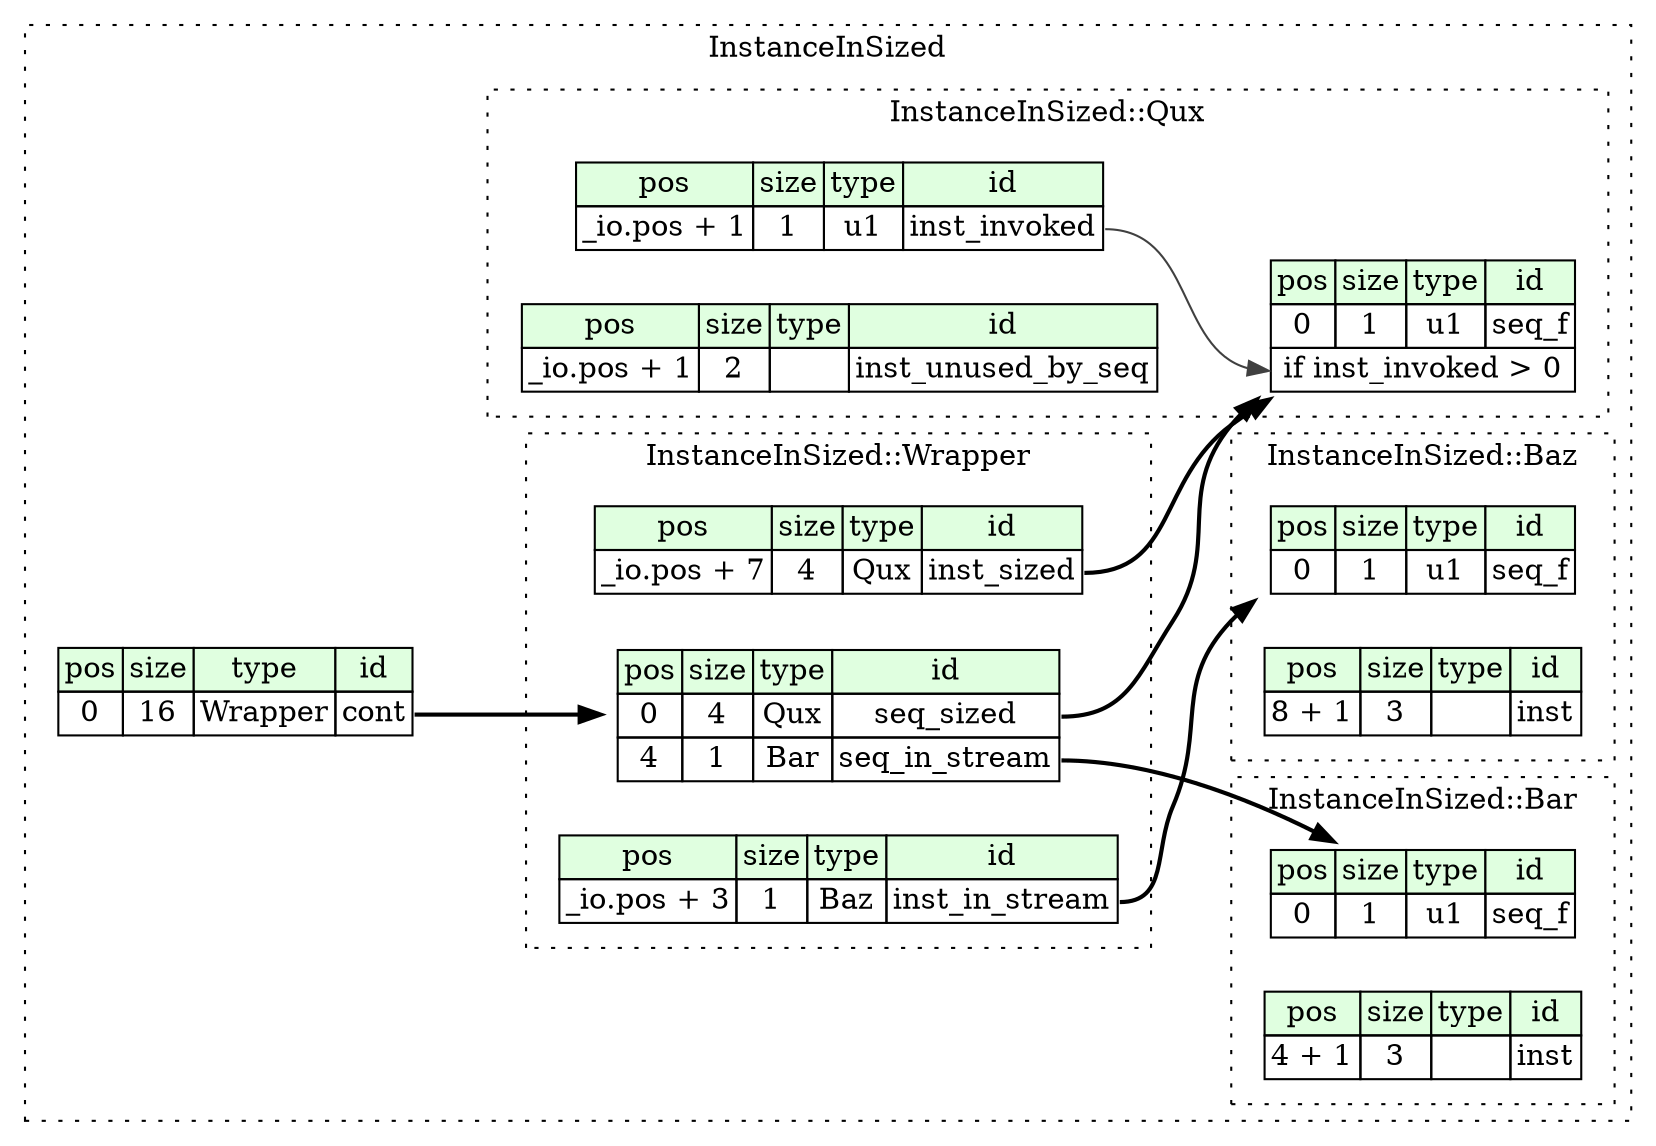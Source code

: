 digraph {
	rankdir=LR;
	node [shape=plaintext];
	subgraph cluster__instance_in_sized {
		label="InstanceInSized";
		graph[style=dotted];

		instance_in_sized__seq [label=<<TABLE BORDER="0" CELLBORDER="1" CELLSPACING="0">
			<TR><TD BGCOLOR="#E0FFE0">pos</TD><TD BGCOLOR="#E0FFE0">size</TD><TD BGCOLOR="#E0FFE0">type</TD><TD BGCOLOR="#E0FFE0">id</TD></TR>
			<TR><TD PORT="cont_pos">0</TD><TD PORT="cont_size">16</TD><TD>Wrapper</TD><TD PORT="cont_type">cont</TD></TR>
		</TABLE>>];
		subgraph cluster__bar {
			label="InstanceInSized::Bar";
			graph[style=dotted];

			bar__seq [label=<<TABLE BORDER="0" CELLBORDER="1" CELLSPACING="0">
				<TR><TD BGCOLOR="#E0FFE0">pos</TD><TD BGCOLOR="#E0FFE0">size</TD><TD BGCOLOR="#E0FFE0">type</TD><TD BGCOLOR="#E0FFE0">id</TD></TR>
				<TR><TD PORT="seq_f_pos">0</TD><TD PORT="seq_f_size">1</TD><TD>u1</TD><TD PORT="seq_f_type">seq_f</TD></TR>
			</TABLE>>];
			bar__inst__inst [label=<<TABLE BORDER="0" CELLBORDER="1" CELLSPACING="0">
				<TR><TD BGCOLOR="#E0FFE0">pos</TD><TD BGCOLOR="#E0FFE0">size</TD><TD BGCOLOR="#E0FFE0">type</TD><TD BGCOLOR="#E0FFE0">id</TD></TR>
				<TR><TD PORT="inst_pos">4 + 1</TD><TD PORT="inst_size">3</TD><TD></TD><TD PORT="inst_type">inst</TD></TR>
			</TABLE>>];
		}
		subgraph cluster__baz {
			label="InstanceInSized::Baz";
			graph[style=dotted];

			baz__seq [label=<<TABLE BORDER="0" CELLBORDER="1" CELLSPACING="0">
				<TR><TD BGCOLOR="#E0FFE0">pos</TD><TD BGCOLOR="#E0FFE0">size</TD><TD BGCOLOR="#E0FFE0">type</TD><TD BGCOLOR="#E0FFE0">id</TD></TR>
				<TR><TD PORT="seq_f_pos">0</TD><TD PORT="seq_f_size">1</TD><TD>u1</TD><TD PORT="seq_f_type">seq_f</TD></TR>
			</TABLE>>];
			baz__inst__inst [label=<<TABLE BORDER="0" CELLBORDER="1" CELLSPACING="0">
				<TR><TD BGCOLOR="#E0FFE0">pos</TD><TD BGCOLOR="#E0FFE0">size</TD><TD BGCOLOR="#E0FFE0">type</TD><TD BGCOLOR="#E0FFE0">id</TD></TR>
				<TR><TD PORT="inst_pos">8 + 1</TD><TD PORT="inst_size">3</TD><TD></TD><TD PORT="inst_type">inst</TD></TR>
			</TABLE>>];
		}
		subgraph cluster__qux {
			label="InstanceInSized::Qux";
			graph[style=dotted];

			qux__seq [label=<<TABLE BORDER="0" CELLBORDER="1" CELLSPACING="0">
				<TR><TD BGCOLOR="#E0FFE0">pos</TD><TD BGCOLOR="#E0FFE0">size</TD><TD BGCOLOR="#E0FFE0">type</TD><TD BGCOLOR="#E0FFE0">id</TD></TR>
				<TR><TD PORT="seq_f_pos">0</TD><TD PORT="seq_f_size">1</TD><TD>u1</TD><TD PORT="seq_f_type">seq_f</TD></TR>
				<TR><TD COLSPAN="4" PORT="seq_f__if">if inst_invoked &gt; 0</TD></TR>
			</TABLE>>];
			qux__inst__inst_invoked [label=<<TABLE BORDER="0" CELLBORDER="1" CELLSPACING="0">
				<TR><TD BGCOLOR="#E0FFE0">pos</TD><TD BGCOLOR="#E0FFE0">size</TD><TD BGCOLOR="#E0FFE0">type</TD><TD BGCOLOR="#E0FFE0">id</TD></TR>
				<TR><TD PORT="inst_invoked_pos">_io.pos + 1</TD><TD PORT="inst_invoked_size">1</TD><TD>u1</TD><TD PORT="inst_invoked_type">inst_invoked</TD></TR>
			</TABLE>>];
			qux__inst__inst_unused_by_seq [label=<<TABLE BORDER="0" CELLBORDER="1" CELLSPACING="0">
				<TR><TD BGCOLOR="#E0FFE0">pos</TD><TD BGCOLOR="#E0FFE0">size</TD><TD BGCOLOR="#E0FFE0">type</TD><TD BGCOLOR="#E0FFE0">id</TD></TR>
				<TR><TD PORT="inst_unused_by_seq_pos">_io.pos + 1</TD><TD PORT="inst_unused_by_seq_size">2</TD><TD></TD><TD PORT="inst_unused_by_seq_type">inst_unused_by_seq</TD></TR>
			</TABLE>>];
		}
		subgraph cluster__wrapper {
			label="InstanceInSized::Wrapper";
			graph[style=dotted];

			wrapper__seq [label=<<TABLE BORDER="0" CELLBORDER="1" CELLSPACING="0">
				<TR><TD BGCOLOR="#E0FFE0">pos</TD><TD BGCOLOR="#E0FFE0">size</TD><TD BGCOLOR="#E0FFE0">type</TD><TD BGCOLOR="#E0FFE0">id</TD></TR>
				<TR><TD PORT="seq_sized_pos">0</TD><TD PORT="seq_sized_size">4</TD><TD>Qux</TD><TD PORT="seq_sized_type">seq_sized</TD></TR>
				<TR><TD PORT="seq_in_stream_pos">4</TD><TD PORT="seq_in_stream_size">1</TD><TD>Bar</TD><TD PORT="seq_in_stream_type">seq_in_stream</TD></TR>
			</TABLE>>];
			wrapper__inst__inst_in_stream [label=<<TABLE BORDER="0" CELLBORDER="1" CELLSPACING="0">
				<TR><TD BGCOLOR="#E0FFE0">pos</TD><TD BGCOLOR="#E0FFE0">size</TD><TD BGCOLOR="#E0FFE0">type</TD><TD BGCOLOR="#E0FFE0">id</TD></TR>
				<TR><TD PORT="inst_in_stream_pos">_io.pos + 3</TD><TD PORT="inst_in_stream_size">1</TD><TD>Baz</TD><TD PORT="inst_in_stream_type">inst_in_stream</TD></TR>
			</TABLE>>];
			wrapper__inst__inst_sized [label=<<TABLE BORDER="0" CELLBORDER="1" CELLSPACING="0">
				<TR><TD BGCOLOR="#E0FFE0">pos</TD><TD BGCOLOR="#E0FFE0">size</TD><TD BGCOLOR="#E0FFE0">type</TD><TD BGCOLOR="#E0FFE0">id</TD></TR>
				<TR><TD PORT="inst_sized_pos">_io.pos + 7</TD><TD PORT="inst_sized_size">4</TD><TD>Qux</TD><TD PORT="inst_sized_type">inst_sized</TD></TR>
			</TABLE>>];
		}
	}
	instance_in_sized__seq:cont_type -> wrapper__seq [style=bold];
	qux__inst__inst_invoked:inst_invoked_type -> qux__seq:seq_f__if [color="#404040"];
	wrapper__seq:seq_sized_type -> qux__seq [style=bold];
	wrapper__seq:seq_in_stream_type -> bar__seq [style=bold];
	wrapper__inst__inst_in_stream:inst_in_stream_type -> baz__seq [style=bold];
	wrapper__inst__inst_sized:inst_sized_type -> qux__seq [style=bold];
}
